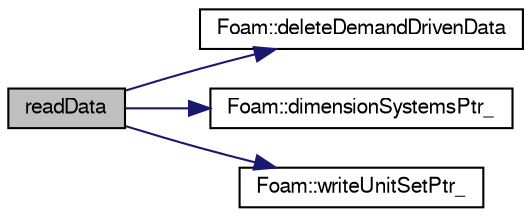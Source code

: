 digraph "readData"
{
  bgcolor="transparent";
  edge [fontname="FreeSans",fontsize="10",labelfontname="FreeSans",labelfontsize="10"];
  node [fontname="FreeSans",fontsize="10",shape=record];
  rankdir="LR";
  Node7 [label="readData",height=0.2,width=0.4,color="black", fillcolor="grey75", style="filled", fontcolor="black"];
  Node7 -> Node8 [color="midnightblue",fontsize="10",style="solid",fontname="FreeSans"];
  Node8 [label="Foam::deleteDemandDrivenData",height=0.2,width=0.4,color="black",URL="$a21124.html#a676ff999562d389fd174d693e17d230a"];
  Node7 -> Node9 [color="midnightblue",fontsize="10",style="solid",fontname="FreeSans"];
  Node9 [label="Foam::dimensionSystemsPtr_",height=0.2,width=0.4,color="black",URL="$a21124.html#a8276f863b439457c8e5df25f64194184",tooltip="Since dimensionSystems() can be reread we actually store a copy of. "];
  Node7 -> Node10 [color="midnightblue",fontsize="10",style="solid",fontname="FreeSans"];
  Node10 [label="Foam::writeUnitSetPtr_",height=0.2,width=0.4,color="black",URL="$a21124.html#a80ed410ea87e1fa271d37dc158145a7b"];
}

